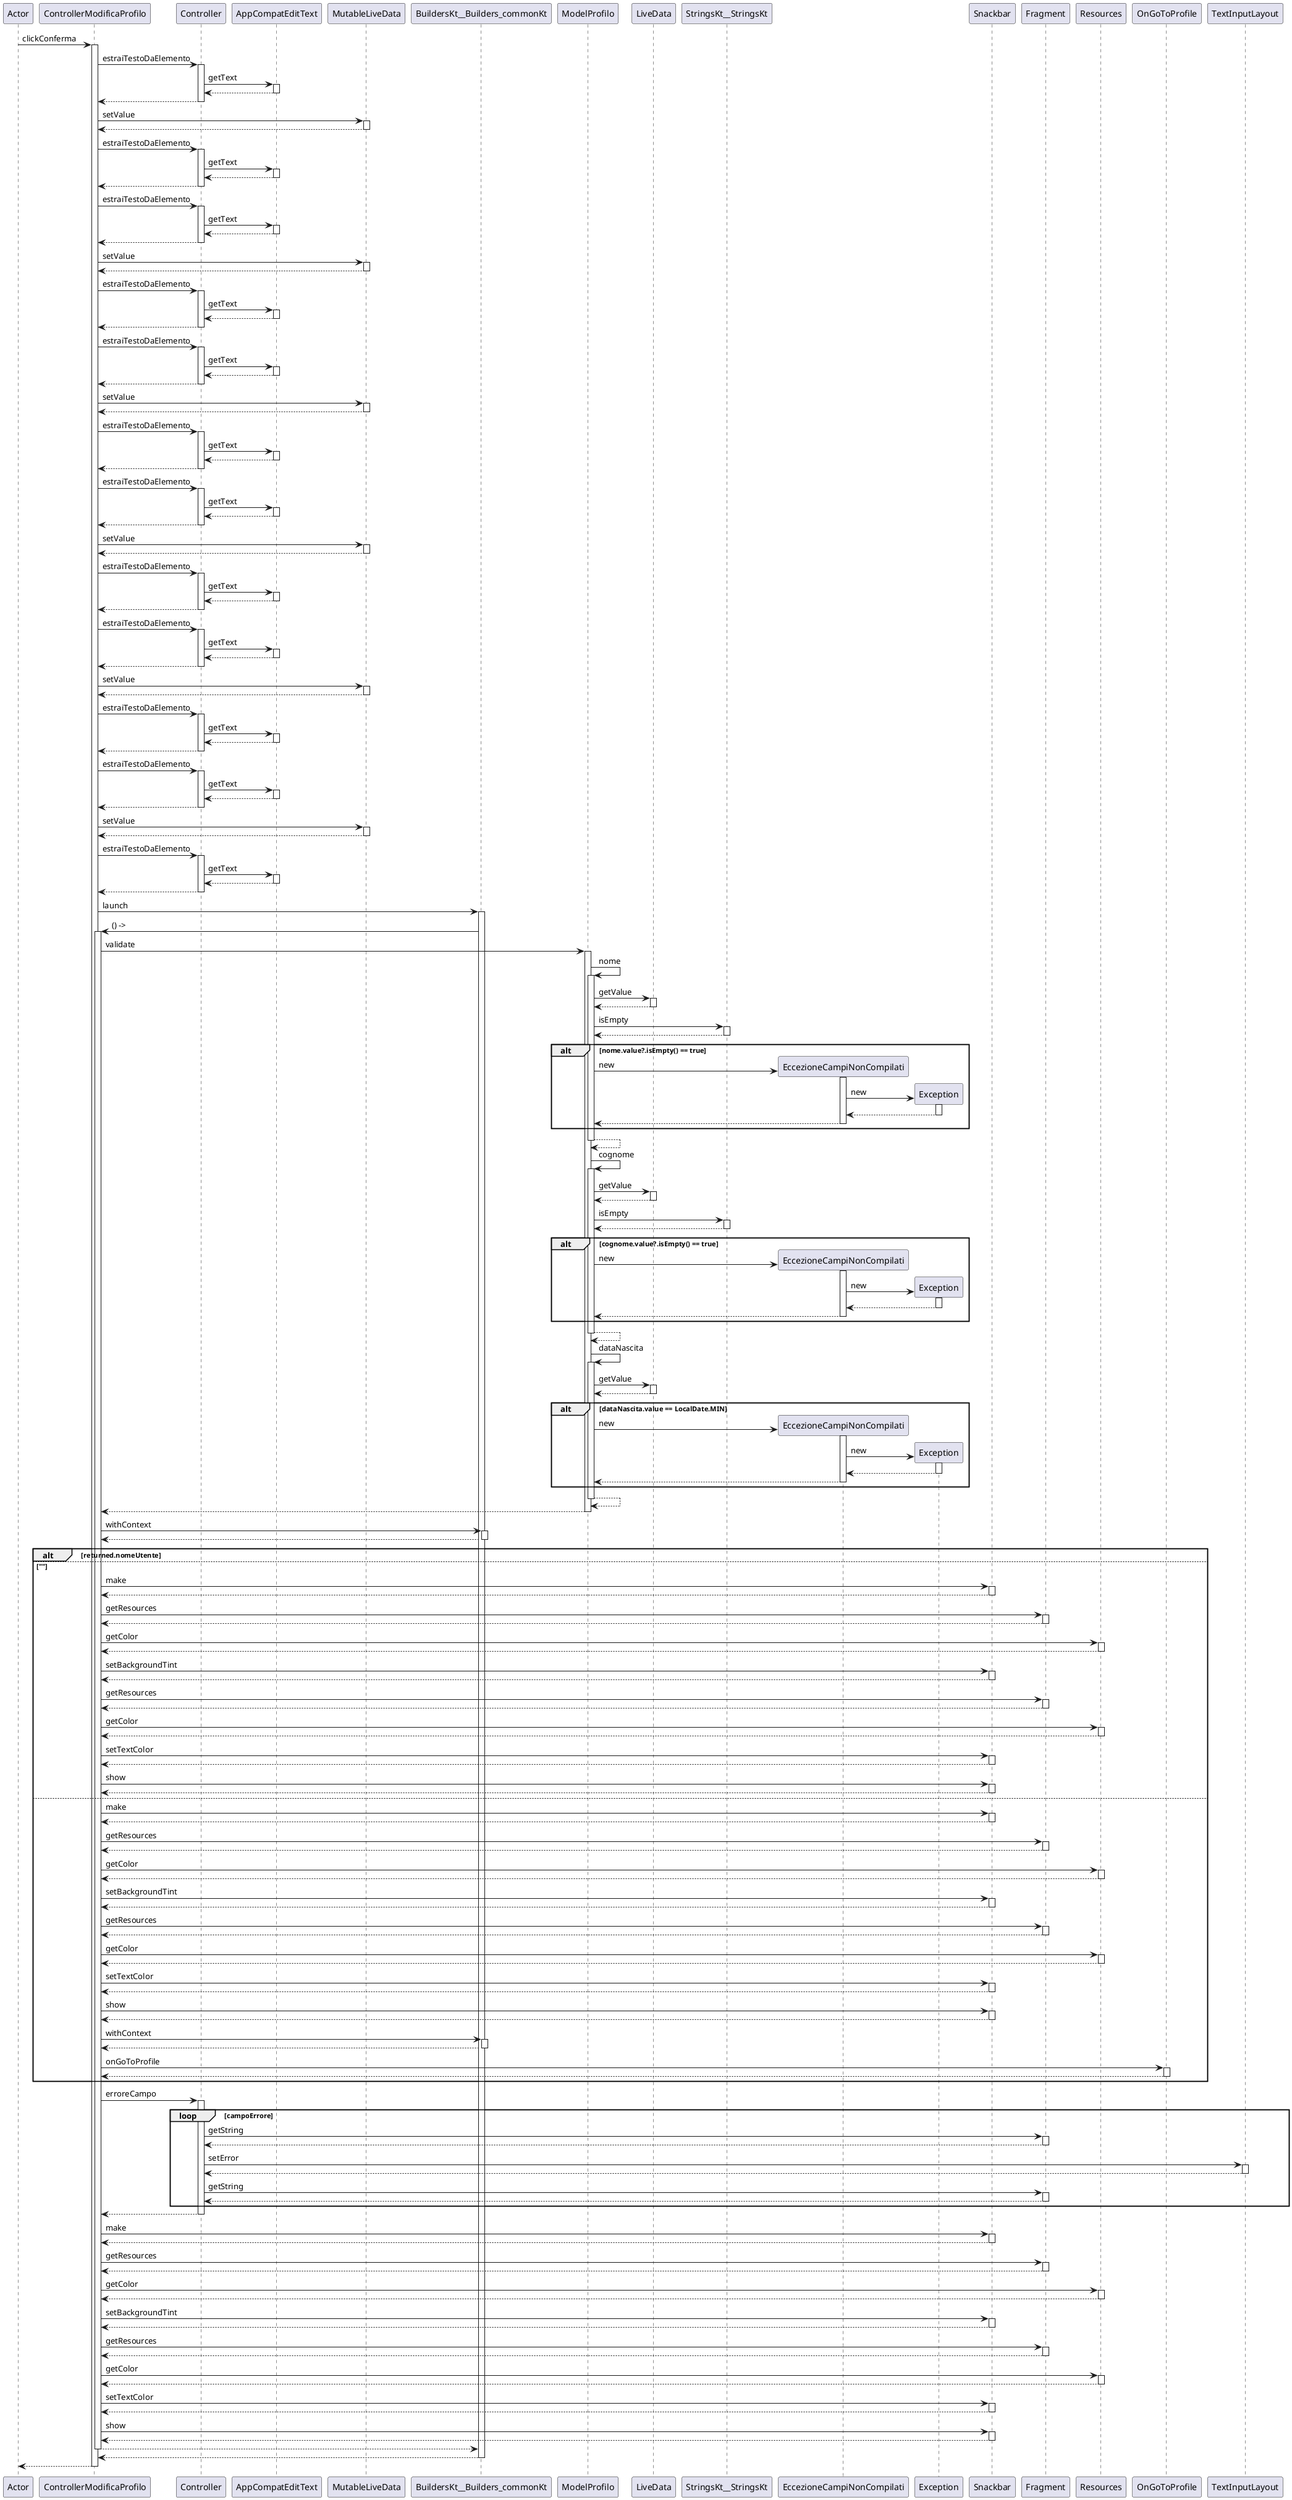 @startuml
participant Actor
Actor -> ControllerModificaProfilo : clickConferma
activate ControllerModificaProfilo
ControllerModificaProfilo -> Controller : estraiTestoDaElemento
activate Controller
Controller -> AppCompatEditText : getText
activate AppCompatEditText
AppCompatEditText --> Controller
deactivate AppCompatEditText
Controller --> ControllerModificaProfilo
deactivate Controller
ControllerModificaProfilo -> MutableLiveData : setValue
activate MutableLiveData
MutableLiveData --> ControllerModificaProfilo
deactivate MutableLiveData
ControllerModificaProfilo -> Controller : estraiTestoDaElemento
activate Controller
Controller -> AppCompatEditText : getText
activate AppCompatEditText
AppCompatEditText --> Controller
deactivate AppCompatEditText
Controller --> ControllerModificaProfilo
deactivate Controller
ControllerModificaProfilo -> Controller : estraiTestoDaElemento
activate Controller
Controller -> AppCompatEditText : getText
activate AppCompatEditText
AppCompatEditText --> Controller
deactivate AppCompatEditText
Controller --> ControllerModificaProfilo
deactivate Controller
ControllerModificaProfilo -> MutableLiveData : setValue
activate MutableLiveData
MutableLiveData --> ControllerModificaProfilo
deactivate MutableLiveData
ControllerModificaProfilo -> Controller : estraiTestoDaElemento
activate Controller
Controller -> AppCompatEditText : getText
activate AppCompatEditText
AppCompatEditText --> Controller
deactivate AppCompatEditText
Controller --> ControllerModificaProfilo
deactivate Controller
ControllerModificaProfilo -> Controller : estraiTestoDaElemento
activate Controller
Controller -> AppCompatEditText : getText
activate AppCompatEditText
AppCompatEditText --> Controller
deactivate AppCompatEditText
Controller --> ControllerModificaProfilo
deactivate Controller
ControllerModificaProfilo -> MutableLiveData : setValue
activate MutableLiveData
MutableLiveData --> ControllerModificaProfilo
deactivate MutableLiveData
ControllerModificaProfilo -> Controller : estraiTestoDaElemento
activate Controller
Controller -> AppCompatEditText : getText
activate AppCompatEditText
AppCompatEditText --> Controller
deactivate AppCompatEditText
Controller --> ControllerModificaProfilo
deactivate Controller
ControllerModificaProfilo -> Controller : estraiTestoDaElemento
activate Controller
Controller -> AppCompatEditText : getText
activate AppCompatEditText
AppCompatEditText --> Controller
deactivate AppCompatEditText
Controller --> ControllerModificaProfilo
deactivate Controller
ControllerModificaProfilo -> MutableLiveData : setValue
activate MutableLiveData
MutableLiveData --> ControllerModificaProfilo
deactivate MutableLiveData
ControllerModificaProfilo -> Controller : estraiTestoDaElemento
activate Controller
Controller -> AppCompatEditText : getText
activate AppCompatEditText
AppCompatEditText --> Controller
deactivate AppCompatEditText
Controller --> ControllerModificaProfilo
deactivate Controller
ControllerModificaProfilo -> Controller : estraiTestoDaElemento
activate Controller
Controller -> AppCompatEditText : getText
activate AppCompatEditText
AppCompatEditText --> Controller
deactivate AppCompatEditText
Controller --> ControllerModificaProfilo
deactivate Controller
ControllerModificaProfilo -> MutableLiveData : setValue
activate MutableLiveData
MutableLiveData --> ControllerModificaProfilo
deactivate MutableLiveData
ControllerModificaProfilo -> Controller : estraiTestoDaElemento
activate Controller
Controller -> AppCompatEditText : getText
activate AppCompatEditText
AppCompatEditText --> Controller
deactivate AppCompatEditText
Controller --> ControllerModificaProfilo
deactivate Controller
ControllerModificaProfilo -> Controller : estraiTestoDaElemento
activate Controller
Controller -> AppCompatEditText : getText
activate AppCompatEditText
AppCompatEditText --> Controller
deactivate AppCompatEditText
Controller --> ControllerModificaProfilo
deactivate Controller
ControllerModificaProfilo -> MutableLiveData : setValue
activate MutableLiveData
MutableLiveData --> ControllerModificaProfilo
deactivate MutableLiveData
ControllerModificaProfilo -> Controller : estraiTestoDaElemento
activate Controller
Controller -> AppCompatEditText : getText
activate AppCompatEditText
AppCompatEditText --> Controller
deactivate AppCompatEditText
Controller --> ControllerModificaProfilo
deactivate Controller
ControllerModificaProfilo -> BuildersKt__Builders_commonKt : launch
activate BuildersKt__Builders_commonKt
BuildersKt__Builders_commonKt -> ControllerModificaProfilo : () ->
activate ControllerModificaProfilo
ControllerModificaProfilo -> ModelProfilo : validate
activate ModelProfilo
ModelProfilo -> ModelProfilo : nome
activate ModelProfilo
ModelProfilo -> LiveData : getValue
activate LiveData
LiveData --> ModelProfilo
deactivate LiveData
ModelProfilo -> StringsKt__StringsKt : isEmpty
activate StringsKt__StringsKt
StringsKt__StringsKt --> ModelProfilo
deactivate StringsKt__StringsKt
alt nome.value?.isEmpty() == true
create EccezioneCampiNonCompilati
ModelProfilo -> EccezioneCampiNonCompilati : new
activate EccezioneCampiNonCompilati
create Exception
EccezioneCampiNonCompilati -> Exception : new
activate Exception
Exception --> EccezioneCampiNonCompilati
deactivate Exception
EccezioneCampiNonCompilati --> ModelProfilo
deactivate EccezioneCampiNonCompilati
end
ModelProfilo --> ModelProfilo
deactivate ModelProfilo
ModelProfilo -> ModelProfilo : cognome
activate ModelProfilo
ModelProfilo -> LiveData : getValue
activate LiveData
LiveData --> ModelProfilo
deactivate LiveData
ModelProfilo -> StringsKt__StringsKt : isEmpty
activate StringsKt__StringsKt
StringsKt__StringsKt --> ModelProfilo
deactivate StringsKt__StringsKt
alt cognome.value?.isEmpty() == true
create EccezioneCampiNonCompilati
ModelProfilo -> EccezioneCampiNonCompilati : new
activate EccezioneCampiNonCompilati
create Exception
EccezioneCampiNonCompilati -> Exception : new
activate Exception
Exception --> EccezioneCampiNonCompilati
deactivate Exception
EccezioneCampiNonCompilati --> ModelProfilo
deactivate EccezioneCampiNonCompilati
end
ModelProfilo --> ModelProfilo
deactivate ModelProfilo
ModelProfilo -> ModelProfilo : dataNascita
activate ModelProfilo
ModelProfilo -> LiveData : getValue
activate LiveData
LiveData --> ModelProfilo
deactivate LiveData
alt dataNascita.value == LocalDate.MIN
create EccezioneCampiNonCompilati
ModelProfilo -> EccezioneCampiNonCompilati : new
activate EccezioneCampiNonCompilati
create Exception
EccezioneCampiNonCompilati -> Exception : new
activate Exception
Exception --> EccezioneCampiNonCompilati
deactivate Exception
EccezioneCampiNonCompilati --> ModelProfilo
deactivate EccezioneCampiNonCompilati
end
ModelProfilo --> ModelProfilo
deactivate ModelProfilo
ModelProfilo --> ControllerModificaProfilo
deactivate ModelProfilo
ControllerModificaProfilo -> BuildersKt__Builders_commonKt : withContext
activate BuildersKt__Builders_commonKt
BuildersKt__Builders_commonKt --> ControllerModificaProfilo
deactivate BuildersKt__Builders_commonKt
alt returned.nomeUtente
else ""
ControllerModificaProfilo -> Snackbar : make
activate Snackbar
Snackbar --> ControllerModificaProfilo
deactivate Snackbar
ControllerModificaProfilo -> Fragment : getResources
activate Fragment
Fragment --> ControllerModificaProfilo
deactivate Fragment
ControllerModificaProfilo -> Resources : getColor
activate Resources
Resources --> ControllerModificaProfilo
deactivate Resources
ControllerModificaProfilo -> Snackbar : setBackgroundTint
activate Snackbar
Snackbar --> ControllerModificaProfilo
deactivate Snackbar
ControllerModificaProfilo -> Fragment : getResources
activate Fragment
Fragment --> ControllerModificaProfilo
deactivate Fragment
ControllerModificaProfilo -> Resources : getColor
activate Resources
Resources --> ControllerModificaProfilo
deactivate Resources
ControllerModificaProfilo -> Snackbar : setTextColor
activate Snackbar
Snackbar --> ControllerModificaProfilo
deactivate Snackbar
ControllerModificaProfilo -> Snackbar : show
activate Snackbar
Snackbar --> ControllerModificaProfilo
deactivate Snackbar
else 
ControllerModificaProfilo -> Snackbar : make
activate Snackbar
Snackbar --> ControllerModificaProfilo
deactivate Snackbar
ControllerModificaProfilo -> Fragment : getResources
activate Fragment
Fragment --> ControllerModificaProfilo
deactivate Fragment
ControllerModificaProfilo -> Resources : getColor
activate Resources
Resources --> ControllerModificaProfilo
deactivate Resources
ControllerModificaProfilo -> Snackbar : setBackgroundTint
activate Snackbar
Snackbar --> ControllerModificaProfilo
deactivate Snackbar
ControllerModificaProfilo -> Fragment : getResources
activate Fragment
Fragment --> ControllerModificaProfilo
deactivate Fragment
ControllerModificaProfilo -> Resources : getColor
activate Resources
Resources --> ControllerModificaProfilo
deactivate Resources
ControllerModificaProfilo -> Snackbar : setTextColor
activate Snackbar
Snackbar --> ControllerModificaProfilo
deactivate Snackbar
ControllerModificaProfilo -> Snackbar : show
activate Snackbar
Snackbar --> ControllerModificaProfilo
deactivate Snackbar
ControllerModificaProfilo -> BuildersKt__Builders_commonKt : withContext
activate BuildersKt__Builders_commonKt
BuildersKt__Builders_commonKt --> ControllerModificaProfilo
deactivate BuildersKt__Builders_commonKt
ControllerModificaProfilo -> OnGoToProfile : onGoToProfile
activate OnGoToProfile
OnGoToProfile --> ControllerModificaProfilo
deactivate OnGoToProfile
end
ControllerModificaProfilo -> Controller : erroreCampo
activate Controller
loop campoErrore
Controller -> Fragment : getString
activate Fragment
Fragment --> Controller
deactivate Fragment
Controller -> TextInputLayout : setError
activate TextInputLayout
TextInputLayout --> Controller
deactivate TextInputLayout
Controller -> Fragment : getString
activate Fragment
Fragment --> Controller
deactivate Fragment
end
Controller --> ControllerModificaProfilo
deactivate Controller
ControllerModificaProfilo -> Snackbar : make
activate Snackbar
Snackbar --> ControllerModificaProfilo
deactivate Snackbar
ControllerModificaProfilo -> Fragment : getResources
activate Fragment
Fragment --> ControllerModificaProfilo
deactivate Fragment
ControllerModificaProfilo -> Resources : getColor
activate Resources
Resources --> ControllerModificaProfilo
deactivate Resources
ControllerModificaProfilo -> Snackbar : setBackgroundTint
activate Snackbar
Snackbar --> ControllerModificaProfilo
deactivate Snackbar
ControllerModificaProfilo -> Fragment : getResources
activate Fragment
Fragment --> ControllerModificaProfilo
deactivate Fragment
ControllerModificaProfilo -> Resources : getColor
activate Resources
Resources --> ControllerModificaProfilo
deactivate Resources
ControllerModificaProfilo -> Snackbar : setTextColor
activate Snackbar
Snackbar --> ControllerModificaProfilo
deactivate Snackbar
ControllerModificaProfilo -> Snackbar : show
activate Snackbar
Snackbar --> ControllerModificaProfilo
deactivate Snackbar
ControllerModificaProfilo --> BuildersKt__Builders_commonKt
deactivate ControllerModificaProfilo
BuildersKt__Builders_commonKt --> ControllerModificaProfilo
deactivate BuildersKt__Builders_commonKt
return
@enduml